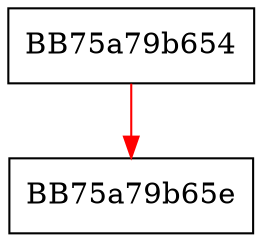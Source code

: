 digraph _fputc_nolock_internal {
  node [shape="box"];
  graph [splines=ortho];
  BB75a79b654 -> BB75a79b65e [color="red"];
}